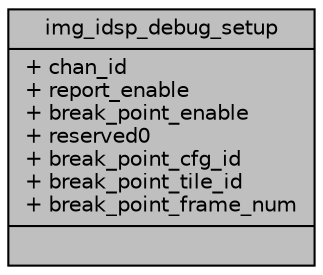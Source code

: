 digraph "img_idsp_debug_setup"
{
 // INTERACTIVE_SVG=YES
 // LATEX_PDF_SIZE
  bgcolor="transparent";
  edge [fontname="Helvetica",fontsize="10",labelfontname="Helvetica",labelfontsize="10"];
  node [fontname="Helvetica",fontsize="10",shape=record];
  Node1 [label="{img_idsp_debug_setup\n|+ chan_id\l+ report_enable\l+ break_point_enable\l+ reserved0\l+ break_point_cfg_id\l+ break_point_tile_id\l+ break_point_frame_num\l|}",height=0.2,width=0.4,color="black", fillcolor="grey75", style="filled", fontcolor="black",tooltip=" "];
}

